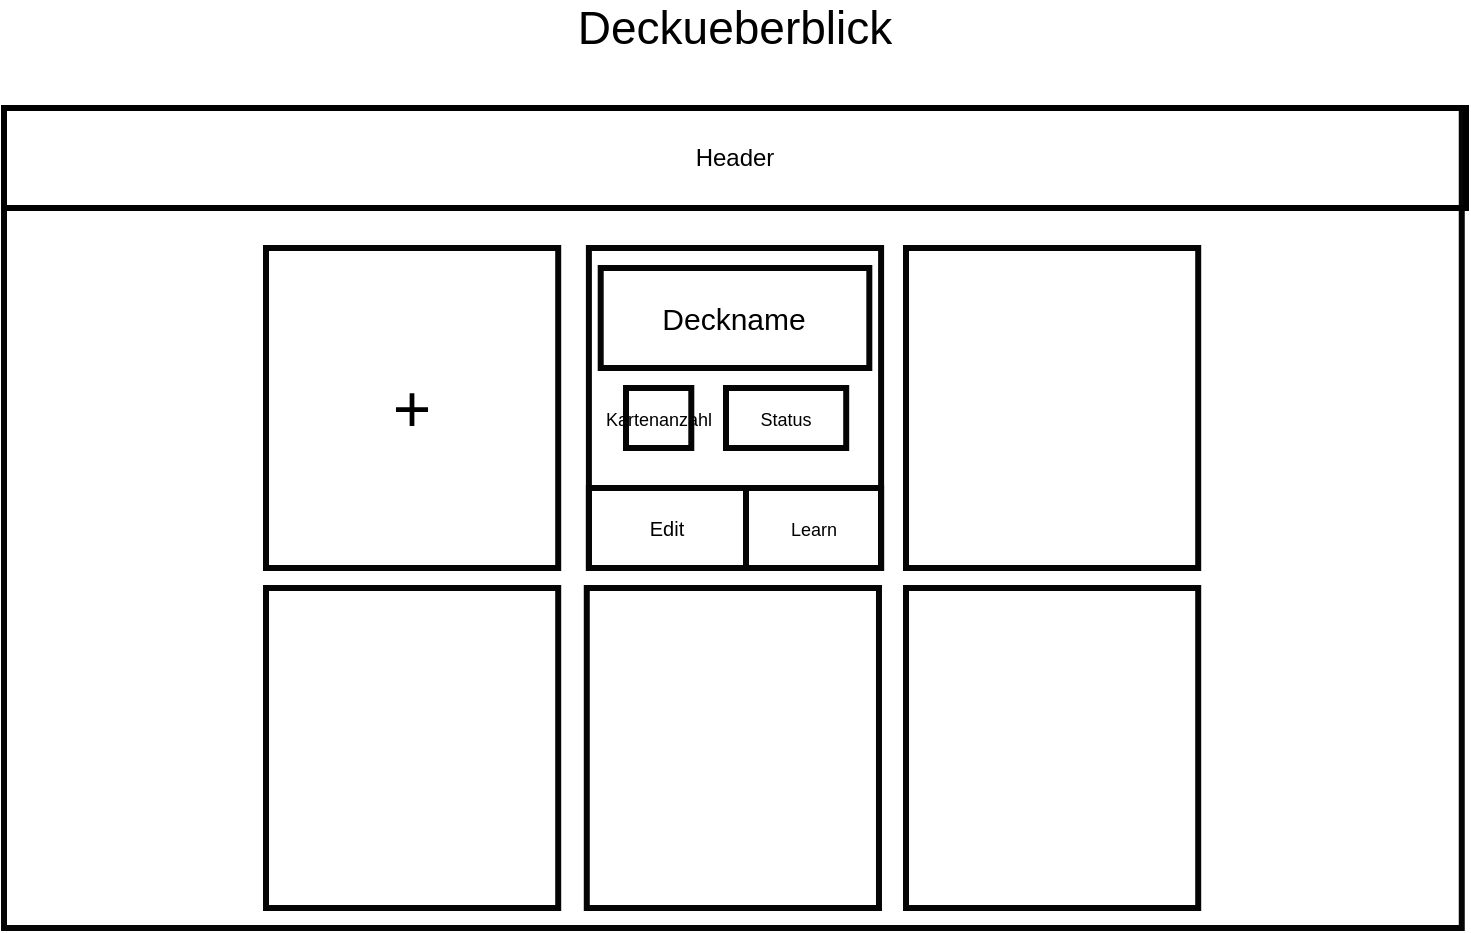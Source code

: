 <mxfile version="13.0.1" type="device"><diagram id="s5UY7Ej_TETZP1KL8rj1" name="Page-1"><mxGraphModel dx="1422" dy="822" grid="1" gridSize="10" guides="1" tooltips="1" connect="1" arrows="1" fold="1" page="1" pageScale="1" pageWidth="827" pageHeight="1169" math="0" shadow="0"><root><mxCell id="0"/><mxCell id="1" parent="0"/><mxCell id="qVj52gQd9qCLC-1IVbtd-3" value="" style="rounded=0;whiteSpace=wrap;html=1;aspect=fixed;fillColor=none;gradientColor=none;strokeColor=#050505;strokeWidth=3;" parent="1" vertex="1"><mxGeometry x="49" y="90" width="728.88" height="410" as="geometry"/></mxCell><mxCell id="PVSDe2xwLyKmmjfAgrDj-2" value="" style="rounded=0;whiteSpace=wrap;html=1;strokeColor=#050505;strokeWidth=3;fillColor=none;gradientColor=none;" parent="1" vertex="1"><mxGeometry x="341.45" y="160" width="146.1" height="160" as="geometry"/></mxCell><mxCell id="qVj52gQd9qCLC-1IVbtd-1" value="&lt;font style=&quot;font-size: 23px&quot;&gt;Deckueberblick&lt;/font&gt;" style="text;html=1;align=center;verticalAlign=middle;resizable=0;points=[];autosize=1;" parent="1" vertex="1"><mxGeometry x="329" y="40" width="170" height="20" as="geometry"/></mxCell><mxCell id="qVj52gQd9qCLC-1IVbtd-4" value="Header" style="rounded=0;whiteSpace=wrap;html=1;fillColor=none;gradientColor=none;strokeWidth=3;strokeColor=#000000;" parent="1" vertex="1"><mxGeometry x="49" y="90" width="731" height="50" as="geometry"/></mxCell><mxCell id="qVj52gQd9qCLC-1IVbtd-19" value="&lt;font style=&quot;font-size: 15px&quot;&gt;Deckname&lt;/font&gt;" style="rounded=0;whiteSpace=wrap;html=1;strokeColor=#050505;strokeWidth=3;fillColor=none;gradientColor=none;" parent="1" vertex="1"><mxGeometry x="347.35" y="170" width="134.31" height="50" as="geometry"/></mxCell><mxCell id="qVj52gQd9qCLC-1IVbtd-25" value="" style="rounded=0;whiteSpace=wrap;html=1;strokeColor=#050505;strokeWidth=3;fillColor=none;gradientColor=none;" parent="1" vertex="1"><mxGeometry x="500" y="160" width="146.1" height="160" as="geometry"/></mxCell><mxCell id="PVSDe2xwLyKmmjfAgrDj-3" value="&lt;font style=&quot;font-size: 33px&quot;&gt;+&lt;/font&gt;" style="rounded=0;whiteSpace=wrap;html=1;strokeColor=#050505;strokeWidth=3;fillColor=none;gradientColor=none;" parent="1" vertex="1"><mxGeometry x="180" y="160" width="146.1" height="160" as="geometry"/></mxCell><mxCell id="c5pJxxOBe4MGqn6oiSTK-1" value="&lt;font style=&quot;font-size: 9px&quot;&gt;Kartenanzahl&lt;/font&gt;" style="rounded=0;whiteSpace=wrap;html=1;strokeColor=#050505;strokeWidth=3;fillColor=none;gradientColor=none;" vertex="1" parent="1"><mxGeometry x="360" y="230" width="32.65" height="30" as="geometry"/></mxCell><mxCell id="c5pJxxOBe4MGqn6oiSTK-2" value="&lt;font style=&quot;font-size: 9px&quot;&gt;Learn&lt;/font&gt;" style="rounded=0;whiteSpace=wrap;html=1;strokeColor=#050505;strokeWidth=3;fillColor=none;gradientColor=none;" vertex="1" parent="1"><mxGeometry x="420" y="280" width="67.55" height="40" as="geometry"/></mxCell><mxCell id="c5pJxxOBe4MGqn6oiSTK-3" value="&lt;font size=&quot;1&quot;&gt;Edit&lt;/font&gt;" style="rounded=0;whiteSpace=wrap;html=1;strokeColor=#050505;strokeWidth=3;fillColor=none;gradientColor=none;" vertex="1" parent="1"><mxGeometry x="341.45" y="280" width="78.55" height="40" as="geometry"/></mxCell><mxCell id="c5pJxxOBe4MGqn6oiSTK-5" value="&lt;font style=&quot;font-size: 9px&quot;&gt;Status&lt;/font&gt;" style="rounded=0;whiteSpace=wrap;html=1;strokeColor=#050505;strokeWidth=3;fillColor=none;gradientColor=none;" vertex="1" parent="1"><mxGeometry x="410" y="230" width="60.1" height="30" as="geometry"/></mxCell><mxCell id="c5pJxxOBe4MGqn6oiSTK-6" value="" style="rounded=0;whiteSpace=wrap;html=1;strokeColor=#050505;strokeWidth=3;fillColor=none;gradientColor=none;" vertex="1" parent="1"><mxGeometry x="500" y="330" width="146.1" height="160" as="geometry"/></mxCell><mxCell id="c5pJxxOBe4MGqn6oiSTK-7" value="" style="rounded=0;whiteSpace=wrap;html=1;strokeColor=#050505;strokeWidth=3;fillColor=none;gradientColor=none;" vertex="1" parent="1"><mxGeometry x="340.39" y="330" width="146.1" height="160" as="geometry"/></mxCell><mxCell id="c5pJxxOBe4MGqn6oiSTK-8" value="" style="rounded=0;whiteSpace=wrap;html=1;strokeColor=#050505;strokeWidth=3;fillColor=none;gradientColor=none;" vertex="1" parent="1"><mxGeometry x="180" y="330" width="146.1" height="160" as="geometry"/></mxCell></root></mxGraphModel></diagram></mxfile>